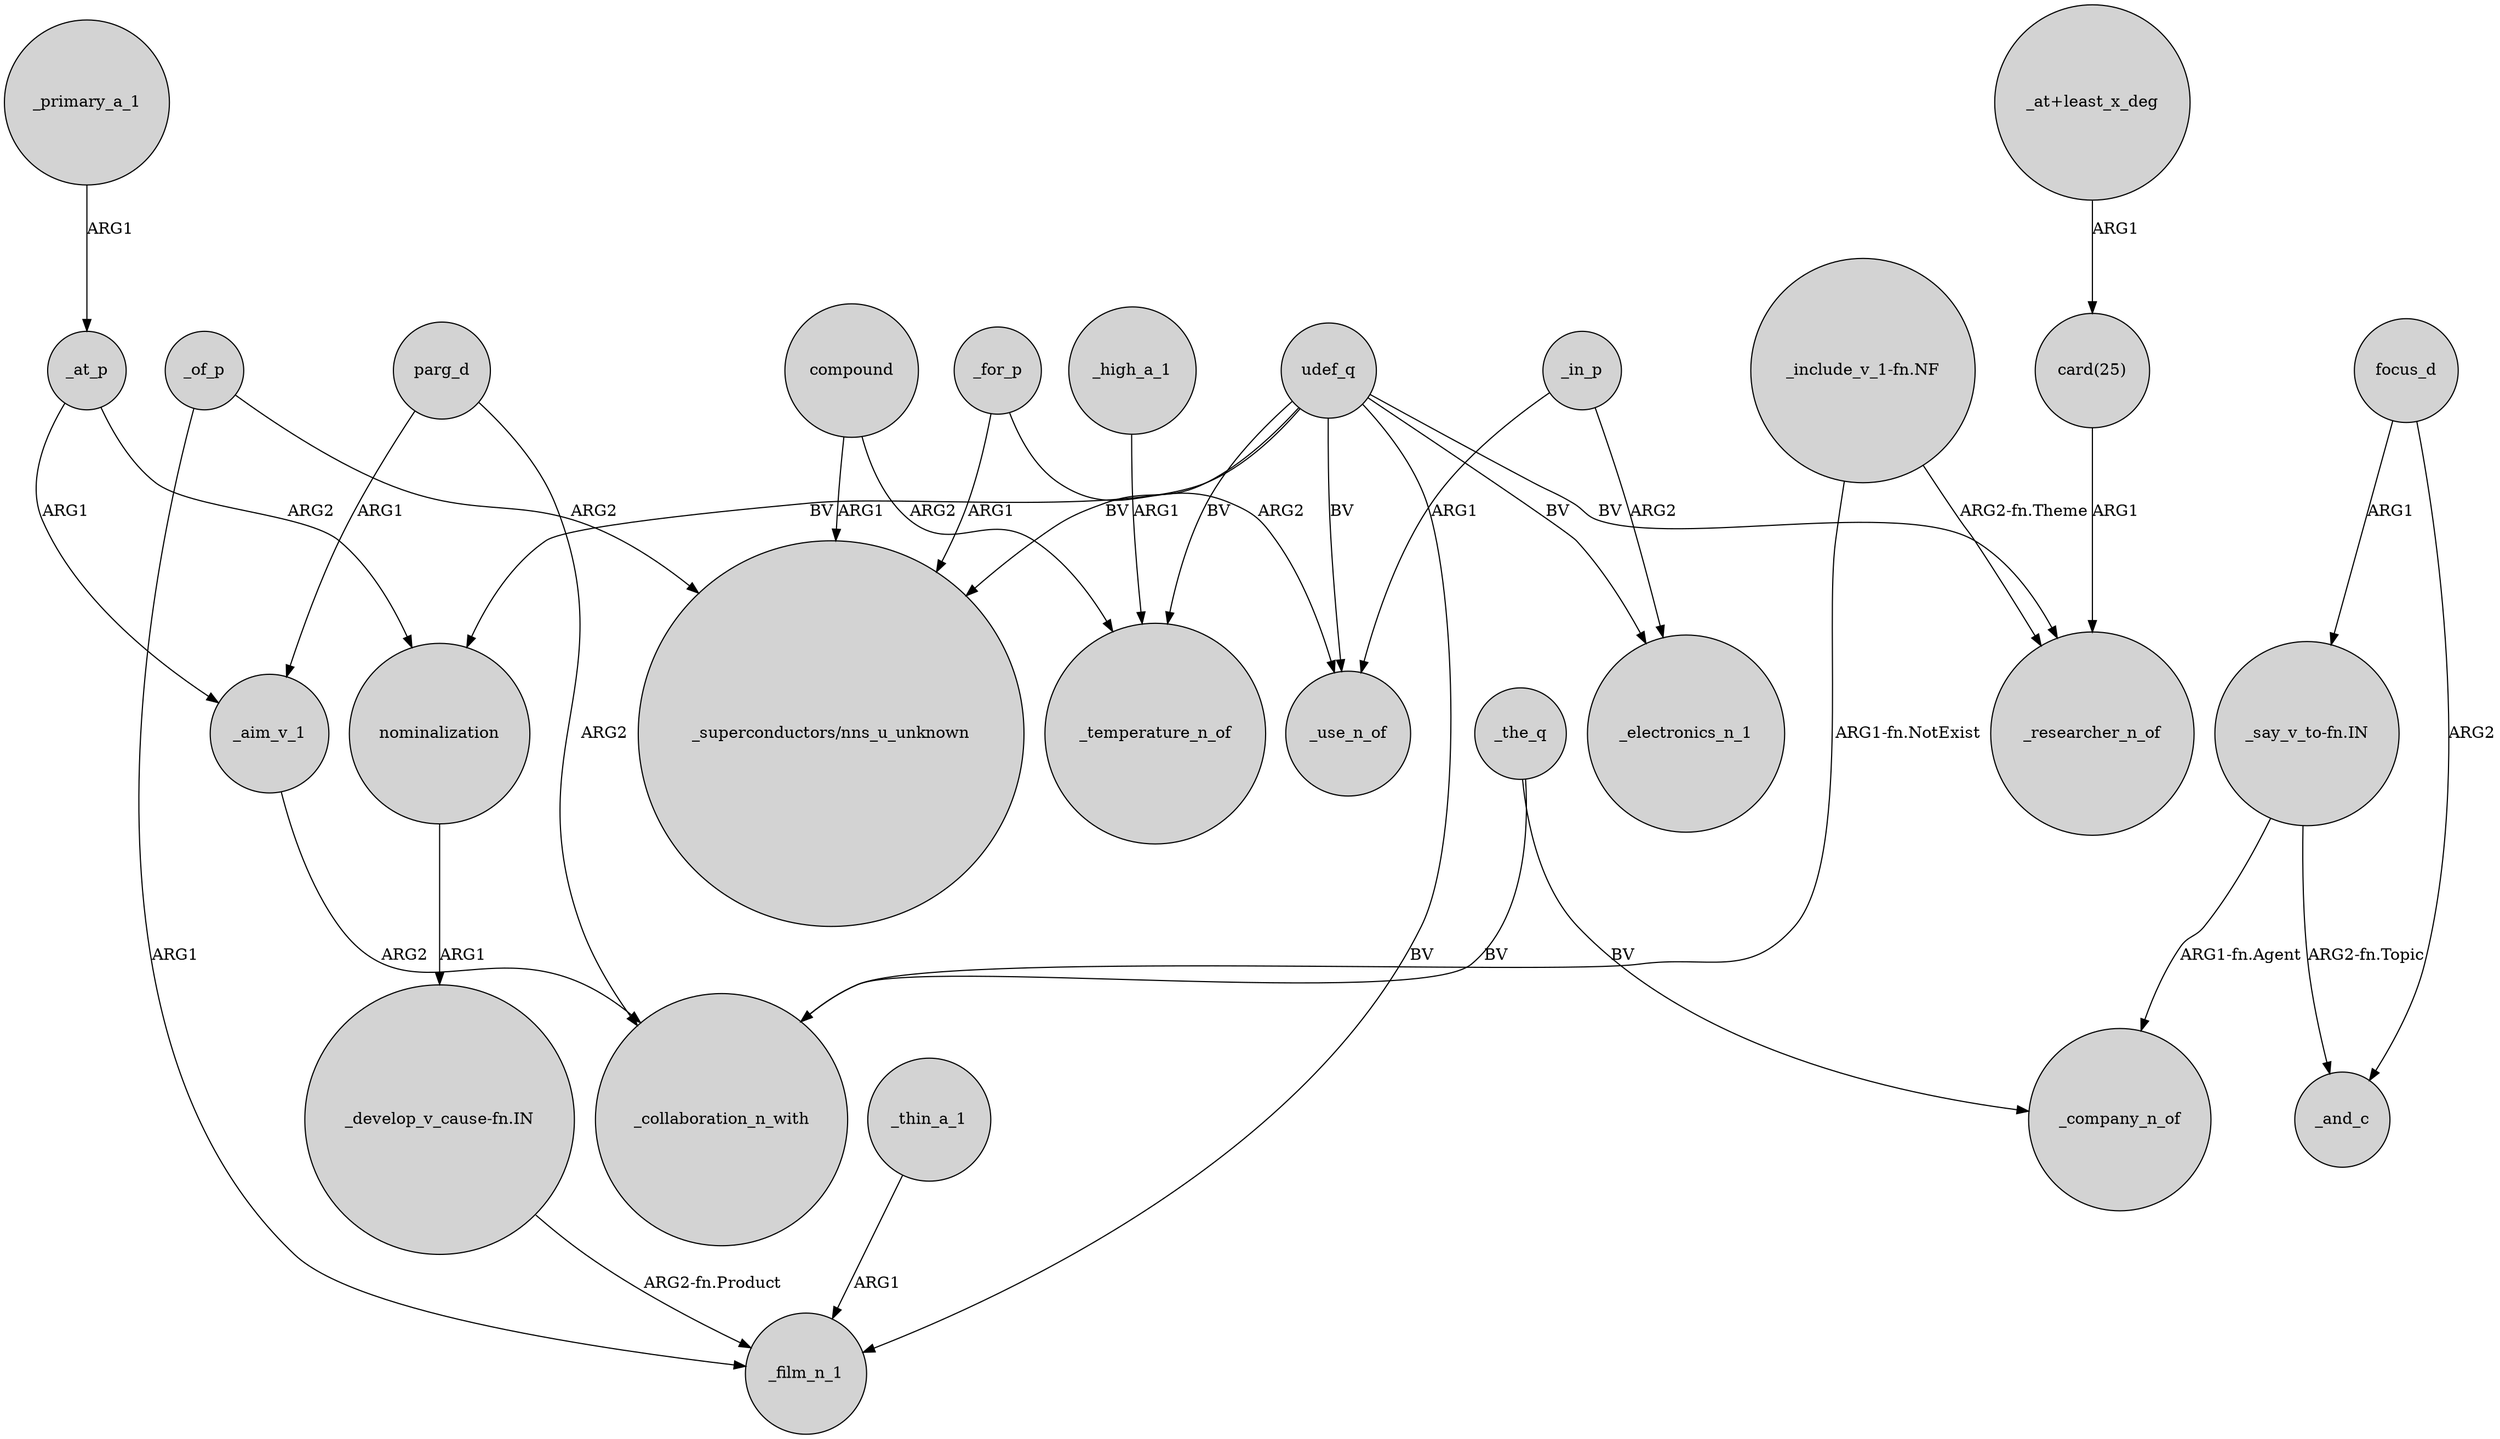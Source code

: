 digraph {
	node [shape=circle style=filled]
	compound -> "_superconductors/nns_u_unknown" [label=ARG1]
	"_develop_v_cause-fn.IN" -> _film_n_1 [label="ARG2-fn.Product"]
	udef_q -> "_superconductors/nns_u_unknown" [label=BV]
	"_at+least_x_deg" -> "card(25)" [label=ARG1]
	udef_q -> _use_n_of [label=BV]
	nominalization -> "_develop_v_cause-fn.IN" [label=ARG1]
	_in_p -> _electronics_n_1 [label=ARG2]
	_primary_a_1 -> _at_p [label=ARG1]
	_of_p -> "_superconductors/nns_u_unknown" [label=ARG2]
	_the_q -> _collaboration_n_with [label=BV]
	focus_d -> _and_c [label=ARG2]
	_the_q -> _company_n_of [label=BV]
	_at_p -> _aim_v_1 [label=ARG1]
	udef_q -> _electronics_n_1 [label=BV]
	_of_p -> _film_n_1 [label=ARG1]
	parg_d -> _aim_v_1 [label=ARG1]
	_high_a_1 -> _temperature_n_of [label=ARG1]
	udef_q -> _temperature_n_of [label=BV]
	udef_q -> _researcher_n_of [label=BV]
	"card(25)" -> _researcher_n_of [label=ARG1]
	udef_q -> _film_n_1 [label=BV]
	"_include_v_1-fn.NF" -> _collaboration_n_with [label="ARG1-fn.NotExist"]
	"_say_v_to-fn.IN" -> _and_c [label="ARG2-fn.Topic"]
	udef_q -> nominalization [label=BV]
	parg_d -> _collaboration_n_with [label=ARG2]
	_at_p -> nominalization [label=ARG2]
	_thin_a_1 -> _film_n_1 [label=ARG1]
	"_say_v_to-fn.IN" -> _company_n_of [label="ARG1-fn.Agent"]
	_aim_v_1 -> _collaboration_n_with [label=ARG2]
	_for_p -> _use_n_of [label=ARG2]
	_in_p -> _use_n_of [label=ARG1]
	"_include_v_1-fn.NF" -> _researcher_n_of [label="ARG2-fn.Theme"]
	_for_p -> "_superconductors/nns_u_unknown" [label=ARG1]
	focus_d -> "_say_v_to-fn.IN" [label=ARG1]
	compound -> _temperature_n_of [label=ARG2]
}
